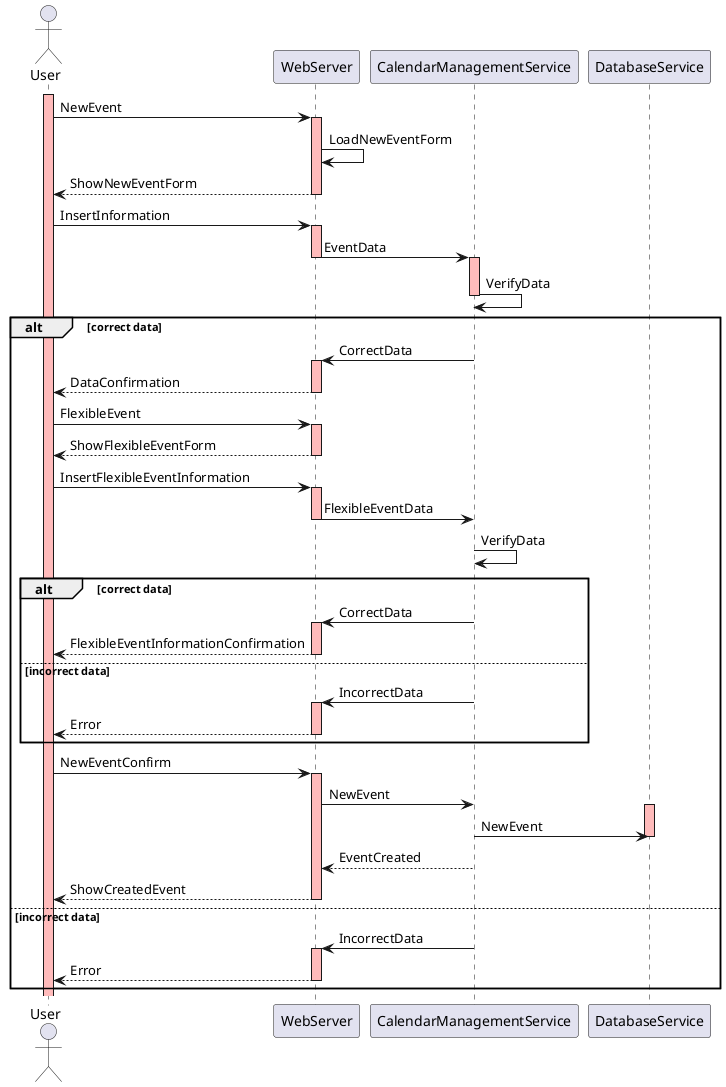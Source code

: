 @startuml

actor User
participant WebServer
participant CalendarManagementService
participant DatabaseService

activate User #FFBBBB
User -> WebServer: NewEvent
activate WebServer #FFBBBB
WebServer -> WebServer: LoadNewEventForm
WebServer --> User: ShowNewEventForm
deactivate WebServer
User -> WebServer: InsertInformation
activate WebServer #FFBBBB
WebServer -> CalendarManagementService: EventData
deactivate WebServer
activate CalendarManagementService #FFBBBB
CalendarManagementService -> CalendarManagementService: VerifyData
deactivate CalendarManagementService

alt correct data
  CalendarManagementService -> WebServer: CorrectData
  activate WebServer #FFBBBB
  WebServer --> User: DataConfirmation
  deactivate WebServer
  User -> WebServer: FlexibleEvent
  activate WebServer #FFBBBB
  WebServer --> User: ShowFlexibleEventForm
  deactivate WebServer
  User -> WebServer: InsertFlexibleEventInformation
  activate WebServer #FFBBBB
  WebServer -> CalendarManagementService: FlexibleEventData
  deactivate WebServer
  CalendarManagementService -> CalendarManagementService: VerifyData

  alt correct data
    CalendarManagementService -> WebServer: CorrectData
    activate WebServer #FFBBBB
    WebServer --> User: FlexibleEventInformationConfirmation
    deactivate WebServer
  else incorrect data
    CalendarManagementService -> WebServer: IncorrectData
    activate WebServer #FFBBBB
    WebServer --> User: Error
    deactivate WebServer
  end

  User -> WebServer: NewEventConfirm
  activate WebServer #FFBBBB
  WebServer -> CalendarManagementService: NewEvent
  activate DatabaseService #FFBBBB
  CalendarManagementService -> DatabaseService: NewEvent
  deactivate DatabaseService
  CalendarManagementService --> WebServer: EventCreated
  WebServer --> User: ShowCreatedEvent
  deactivate WebServer
else incorrect data
  CalendarManagementService -> WebServer: IncorrectData
  activate WebServer #FFBBBB
  WebServer --> User: Error
  deactivate WebServer
end

@enduml
